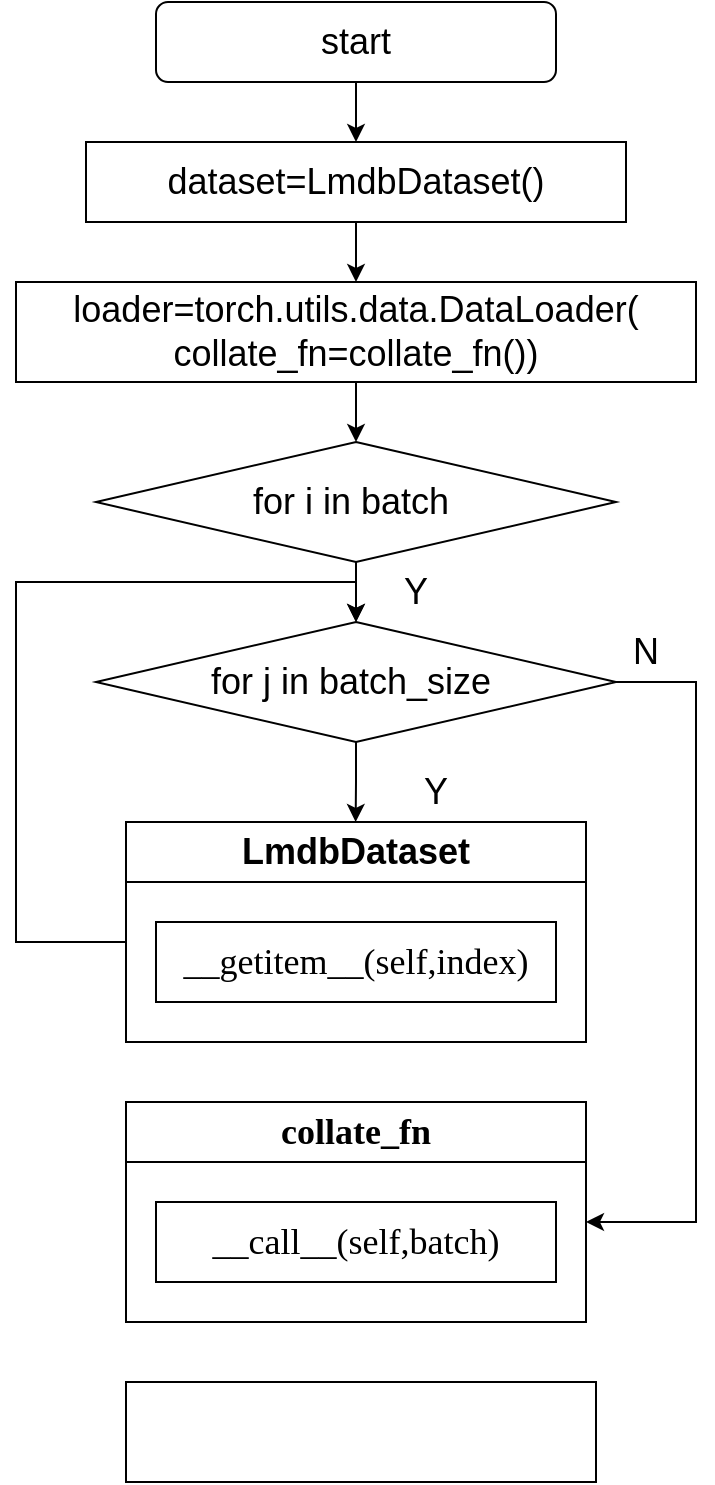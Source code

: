 <mxfile version="21.3.0" type="github">
  <diagram name="第 1 页" id="fa6UEyfTOUuK6uTc1UZw">
    <mxGraphModel dx="789" dy="647" grid="1" gridSize="10" guides="1" tooltips="1" connect="1" arrows="1" fold="1" page="1" pageScale="1" pageWidth="827" pageHeight="1169" math="0" shadow="0">
      <root>
        <mxCell id="0" />
        <mxCell id="1" parent="0" />
        <mxCell id="Q1ceHzpypyp-L0ai0lnX-15" style="edgeStyle=orthogonalEdgeStyle;rounded=0;orthogonalLoop=1;jettySize=auto;html=1;exitX=0;exitY=0.5;exitDx=0;exitDy=0;entryX=0.5;entryY=0;entryDx=0;entryDy=0;" edge="1" parent="1" source="Q1ceHzpypyp-L0ai0lnX-3" target="Q1ceHzpypyp-L0ai0lnX-12">
          <mxGeometry relative="1" as="geometry">
            <mxPoint x="360" y="380" as="targetPoint" />
            <Array as="points">
              <mxPoint x="180" y="560" />
              <mxPoint x="180" y="380" />
              <mxPoint x="350" y="380" />
            </Array>
          </mxGeometry>
        </mxCell>
        <mxCell id="Q1ceHzpypyp-L0ai0lnX-3" value="&lt;font style=&quot;font-size: 18px;&quot;&gt;LmdbDataset&lt;/font&gt;" style="swimlane;whiteSpace=wrap;html=1;startSize=30;" vertex="1" parent="1">
          <mxGeometry x="235" y="500" width="230" height="110" as="geometry" />
        </mxCell>
        <mxCell id="Q1ceHzpypyp-L0ai0lnX-1" value="&lt;p class=&quot;MsoNormal&quot;&gt;&lt;font style=&quot;font-size: 18px;&quot; face=&quot;Times New Roman&quot;&gt;__getitem__(self,index)&lt;/font&gt;&lt;/p&gt;" style="rounded=0;whiteSpace=wrap;html=1;" vertex="1" parent="Q1ceHzpypyp-L0ai0lnX-3">
          <mxGeometry x="15" y="50" width="200" height="40" as="geometry" />
        </mxCell>
        <mxCell id="Q1ceHzpypyp-L0ai0lnX-4" value="&lt;p class=&quot;MsoNormal&quot;&gt;&lt;font style=&quot;font-size: 18px;&quot; face=&quot;Times New Roman&quot;&gt;collate_fn&lt;/font&gt;&lt;/p&gt;" style="swimlane;whiteSpace=wrap;html=1;startSize=30;" vertex="1" parent="1">
          <mxGeometry x="235" y="640" width="230" height="110" as="geometry" />
        </mxCell>
        <mxCell id="Q1ceHzpypyp-L0ai0lnX-5" value="&lt;p class=&quot;MsoNormal&quot;&gt;&lt;font style=&quot;font-size: 18px;&quot; face=&quot;Times New Roman&quot;&gt;__call__(self,batch)&lt;/font&gt;&lt;/p&gt;" style="rounded=0;whiteSpace=wrap;html=1;" vertex="1" parent="Q1ceHzpypyp-L0ai0lnX-4">
          <mxGeometry x="15" y="50" width="200" height="40" as="geometry" />
        </mxCell>
        <mxCell id="Q1ceHzpypyp-L0ai0lnX-21" value="" style="edgeStyle=orthogonalEdgeStyle;rounded=0;orthogonalLoop=1;jettySize=auto;html=1;" edge="1" parent="1" source="Q1ceHzpypyp-L0ai0lnX-6" target="Q1ceHzpypyp-L0ai0lnX-20">
          <mxGeometry relative="1" as="geometry" />
        </mxCell>
        <mxCell id="Q1ceHzpypyp-L0ai0lnX-6" value="&lt;font style=&quot;font-size: 18px;&quot;&gt;start&lt;/font&gt;" style="rounded=1;whiteSpace=wrap;html=1;" vertex="1" parent="1">
          <mxGeometry x="250" y="90" width="200" height="40" as="geometry" />
        </mxCell>
        <mxCell id="Q1ceHzpypyp-L0ai0lnX-10" value="" style="edgeStyle=orthogonalEdgeStyle;rounded=0;orthogonalLoop=1;jettySize=auto;html=1;" edge="1" parent="1" source="Q1ceHzpypyp-L0ai0lnX-7" target="Q1ceHzpypyp-L0ai0lnX-9">
          <mxGeometry relative="1" as="geometry" />
        </mxCell>
        <mxCell id="Q1ceHzpypyp-L0ai0lnX-7" value="&lt;font style=&quot;font-size: 18px;&quot;&gt;loader=torch.utils.data.DataLoader(&lt;br&gt;collate_fn=collate_fn())&lt;/font&gt;" style="rounded=0;whiteSpace=wrap;html=1;" vertex="1" parent="1">
          <mxGeometry x="180" y="230" width="340" height="50" as="geometry" />
        </mxCell>
        <mxCell id="Q1ceHzpypyp-L0ai0lnX-13" value="" style="edgeStyle=orthogonalEdgeStyle;rounded=0;orthogonalLoop=1;jettySize=auto;html=1;" edge="1" parent="1" source="Q1ceHzpypyp-L0ai0lnX-9" target="Q1ceHzpypyp-L0ai0lnX-12">
          <mxGeometry relative="1" as="geometry" />
        </mxCell>
        <mxCell id="Q1ceHzpypyp-L0ai0lnX-9" value="&lt;font style=&quot;font-size: 18px;&quot;&gt;for i in batch&amp;nbsp;&lt;/font&gt;" style="rhombus;whiteSpace=wrap;html=1;" vertex="1" parent="1">
          <mxGeometry x="220" y="310" width="260" height="60" as="geometry" />
        </mxCell>
        <mxCell id="Q1ceHzpypyp-L0ai0lnX-14" style="edgeStyle=orthogonalEdgeStyle;rounded=0;orthogonalLoop=1;jettySize=auto;html=1;exitX=0.5;exitY=1;exitDx=0;exitDy=0;" edge="1" parent="1" source="Q1ceHzpypyp-L0ai0lnX-12">
          <mxGeometry relative="1" as="geometry">
            <mxPoint x="349.824" y="500" as="targetPoint" />
          </mxGeometry>
        </mxCell>
        <mxCell id="Q1ceHzpypyp-L0ai0lnX-17" style="edgeStyle=orthogonalEdgeStyle;rounded=0;orthogonalLoop=1;jettySize=auto;html=1;exitX=1;exitY=0.5;exitDx=0;exitDy=0;" edge="1" parent="1" source="Q1ceHzpypyp-L0ai0lnX-12">
          <mxGeometry relative="1" as="geometry">
            <mxPoint x="465" y="700" as="targetPoint" />
            <Array as="points">
              <mxPoint x="520" y="430" />
              <mxPoint x="520" y="700" />
              <mxPoint x="465" y="700" />
            </Array>
          </mxGeometry>
        </mxCell>
        <mxCell id="Q1ceHzpypyp-L0ai0lnX-12" value="&lt;font style=&quot;font-size: 18px;&quot;&gt;for j in batch_size&amp;nbsp;&lt;/font&gt;" style="rhombus;whiteSpace=wrap;html=1;" vertex="1" parent="1">
          <mxGeometry x="220" y="400" width="260" height="60" as="geometry" />
        </mxCell>
        <mxCell id="Q1ceHzpypyp-L0ai0lnX-16" value="&lt;font style=&quot;font-size: 18px;&quot;&gt;Y&lt;/font&gt;" style="text;html=1;strokeColor=none;fillColor=none;align=center;verticalAlign=middle;whiteSpace=wrap;rounded=0;" vertex="1" parent="1">
          <mxGeometry x="360" y="470" width="60" height="30" as="geometry" />
        </mxCell>
        <mxCell id="Q1ceHzpypyp-L0ai0lnX-18" value="&lt;font style=&quot;font-size: 18px;&quot;&gt;N&lt;/font&gt;" style="text;html=1;strokeColor=none;fillColor=none;align=center;verticalAlign=middle;whiteSpace=wrap;rounded=0;" vertex="1" parent="1">
          <mxGeometry x="465" y="400" width="60" height="30" as="geometry" />
        </mxCell>
        <mxCell id="Q1ceHzpypyp-L0ai0lnX-19" value="&lt;font style=&quot;font-size: 18px;&quot;&gt;Y&lt;/font&gt;" style="text;html=1;strokeColor=none;fillColor=none;align=center;verticalAlign=middle;whiteSpace=wrap;rounded=0;" vertex="1" parent="1">
          <mxGeometry x="350" y="370" width="60" height="30" as="geometry" />
        </mxCell>
        <mxCell id="Q1ceHzpypyp-L0ai0lnX-23" value="" style="edgeStyle=orthogonalEdgeStyle;rounded=0;orthogonalLoop=1;jettySize=auto;html=1;" edge="1" parent="1" source="Q1ceHzpypyp-L0ai0lnX-20">
          <mxGeometry relative="1" as="geometry">
            <mxPoint x="350" y="230" as="targetPoint" />
          </mxGeometry>
        </mxCell>
        <mxCell id="Q1ceHzpypyp-L0ai0lnX-20" value="&lt;font style=&quot;font-size: 18px;&quot;&gt;dataset=LmdbDataset()&lt;/font&gt;" style="rounded=0;whiteSpace=wrap;html=1;" vertex="1" parent="1">
          <mxGeometry x="215" y="160" width="270" height="40" as="geometry" />
        </mxCell>
        <mxCell id="Q1ceHzpypyp-L0ai0lnX-24" value="" style="rounded=0;whiteSpace=wrap;html=1;" vertex="1" parent="1">
          <mxGeometry x="235" y="780" width="235" height="50" as="geometry" />
        </mxCell>
      </root>
    </mxGraphModel>
  </diagram>
</mxfile>
